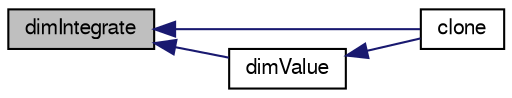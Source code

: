 digraph "dimIntegrate"
{
  bgcolor="transparent";
  edge [fontname="FreeSans",fontsize="10",labelfontname="FreeSans",labelfontsize="10"];
  node [fontname="FreeSans",fontsize="10",shape=record];
  rankdir="LR";
  Node332 [label="dimIntegrate",height=0.2,width=0.4,color="black", fillcolor="grey75", style="filled", fontcolor="black"];
  Node332 -> Node333 [dir="back",color="midnightblue",fontsize="10",style="solid",fontname="FreeSans"];
  Node333 [label="clone",height=0.2,width=0.4,color="black",URL="$a27654.html#acd55b60f901f29af8277113adcfd9a7d",tooltip="Construct and return a clone. "];
  Node332 -> Node334 [dir="back",color="midnightblue",fontsize="10",style="solid",fontname="FreeSans"];
  Node334 [label="dimValue",height=0.2,width=0.4,color="black",URL="$a27654.html#aa3acc2d781052ed90d30adb2777e587a",tooltip="Return dimensioned constant value. "];
  Node334 -> Node333 [dir="back",color="midnightblue",fontsize="10",style="solid",fontname="FreeSans"];
}
